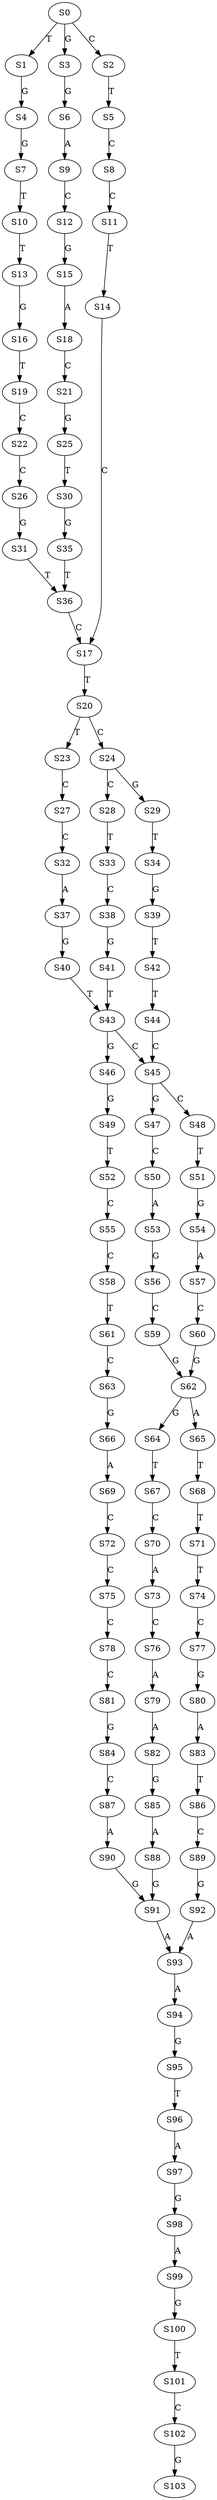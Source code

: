 strict digraph  {
	S0 -> S1 [ label = T ];
	S0 -> S2 [ label = C ];
	S0 -> S3 [ label = G ];
	S1 -> S4 [ label = G ];
	S2 -> S5 [ label = T ];
	S3 -> S6 [ label = G ];
	S4 -> S7 [ label = G ];
	S5 -> S8 [ label = C ];
	S6 -> S9 [ label = A ];
	S7 -> S10 [ label = T ];
	S8 -> S11 [ label = C ];
	S9 -> S12 [ label = C ];
	S10 -> S13 [ label = T ];
	S11 -> S14 [ label = T ];
	S12 -> S15 [ label = G ];
	S13 -> S16 [ label = G ];
	S14 -> S17 [ label = C ];
	S15 -> S18 [ label = A ];
	S16 -> S19 [ label = T ];
	S17 -> S20 [ label = T ];
	S18 -> S21 [ label = C ];
	S19 -> S22 [ label = C ];
	S20 -> S23 [ label = T ];
	S20 -> S24 [ label = C ];
	S21 -> S25 [ label = G ];
	S22 -> S26 [ label = C ];
	S23 -> S27 [ label = C ];
	S24 -> S28 [ label = C ];
	S24 -> S29 [ label = G ];
	S25 -> S30 [ label = T ];
	S26 -> S31 [ label = G ];
	S27 -> S32 [ label = C ];
	S28 -> S33 [ label = T ];
	S29 -> S34 [ label = T ];
	S30 -> S35 [ label = G ];
	S31 -> S36 [ label = T ];
	S32 -> S37 [ label = A ];
	S33 -> S38 [ label = C ];
	S34 -> S39 [ label = G ];
	S35 -> S36 [ label = T ];
	S36 -> S17 [ label = C ];
	S37 -> S40 [ label = G ];
	S38 -> S41 [ label = G ];
	S39 -> S42 [ label = T ];
	S40 -> S43 [ label = T ];
	S41 -> S43 [ label = T ];
	S42 -> S44 [ label = T ];
	S43 -> S45 [ label = C ];
	S43 -> S46 [ label = G ];
	S44 -> S45 [ label = C ];
	S45 -> S47 [ label = G ];
	S45 -> S48 [ label = C ];
	S46 -> S49 [ label = G ];
	S47 -> S50 [ label = C ];
	S48 -> S51 [ label = T ];
	S49 -> S52 [ label = T ];
	S50 -> S53 [ label = A ];
	S51 -> S54 [ label = G ];
	S52 -> S55 [ label = C ];
	S53 -> S56 [ label = G ];
	S54 -> S57 [ label = A ];
	S55 -> S58 [ label = C ];
	S56 -> S59 [ label = C ];
	S57 -> S60 [ label = C ];
	S58 -> S61 [ label = T ];
	S59 -> S62 [ label = G ];
	S60 -> S62 [ label = G ];
	S61 -> S63 [ label = C ];
	S62 -> S64 [ label = G ];
	S62 -> S65 [ label = A ];
	S63 -> S66 [ label = G ];
	S64 -> S67 [ label = T ];
	S65 -> S68 [ label = T ];
	S66 -> S69 [ label = A ];
	S67 -> S70 [ label = C ];
	S68 -> S71 [ label = T ];
	S69 -> S72 [ label = C ];
	S70 -> S73 [ label = A ];
	S71 -> S74 [ label = T ];
	S72 -> S75 [ label = C ];
	S73 -> S76 [ label = C ];
	S74 -> S77 [ label = C ];
	S75 -> S78 [ label = C ];
	S76 -> S79 [ label = A ];
	S77 -> S80 [ label = G ];
	S78 -> S81 [ label = C ];
	S79 -> S82 [ label = A ];
	S80 -> S83 [ label = A ];
	S81 -> S84 [ label = G ];
	S82 -> S85 [ label = G ];
	S83 -> S86 [ label = T ];
	S84 -> S87 [ label = C ];
	S85 -> S88 [ label = A ];
	S86 -> S89 [ label = C ];
	S87 -> S90 [ label = A ];
	S88 -> S91 [ label = G ];
	S89 -> S92 [ label = G ];
	S90 -> S91 [ label = G ];
	S91 -> S93 [ label = A ];
	S92 -> S93 [ label = A ];
	S93 -> S94 [ label = A ];
	S94 -> S95 [ label = G ];
	S95 -> S96 [ label = T ];
	S96 -> S97 [ label = A ];
	S97 -> S98 [ label = G ];
	S98 -> S99 [ label = A ];
	S99 -> S100 [ label = G ];
	S100 -> S101 [ label = T ];
	S101 -> S102 [ label = C ];
	S102 -> S103 [ label = G ];
}
